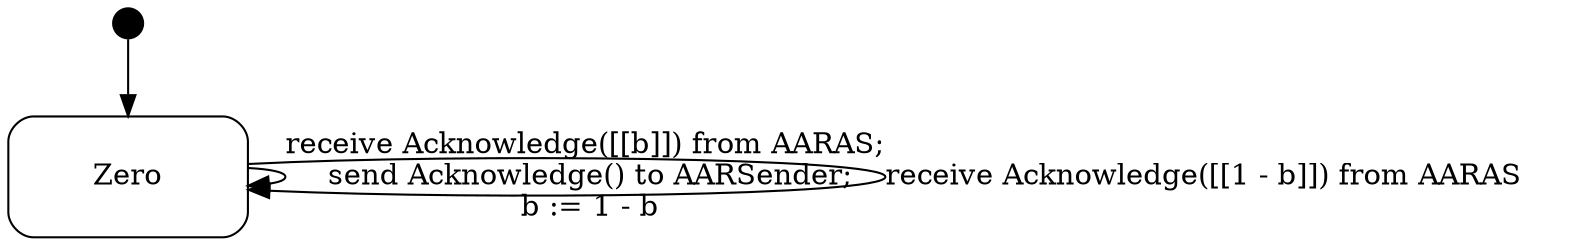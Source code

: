 digraph AR {
  compound = true;
  rank = LR;
node [shape = "point", height = "0.2"] Zero_extra node [shape = "Mrecord", height = "0.8", width = "1.6"] Zero Zero_extra -> Zero




Zero -> Zero [label = "receive Acknowledge([[b]]) from AARAS;\n send Acknowledge() to AARSender;\n b := 1 - b"];

Zero -> Zero [label = "receive Acknowledge([[1 - b]]) from AARAS"];

}
